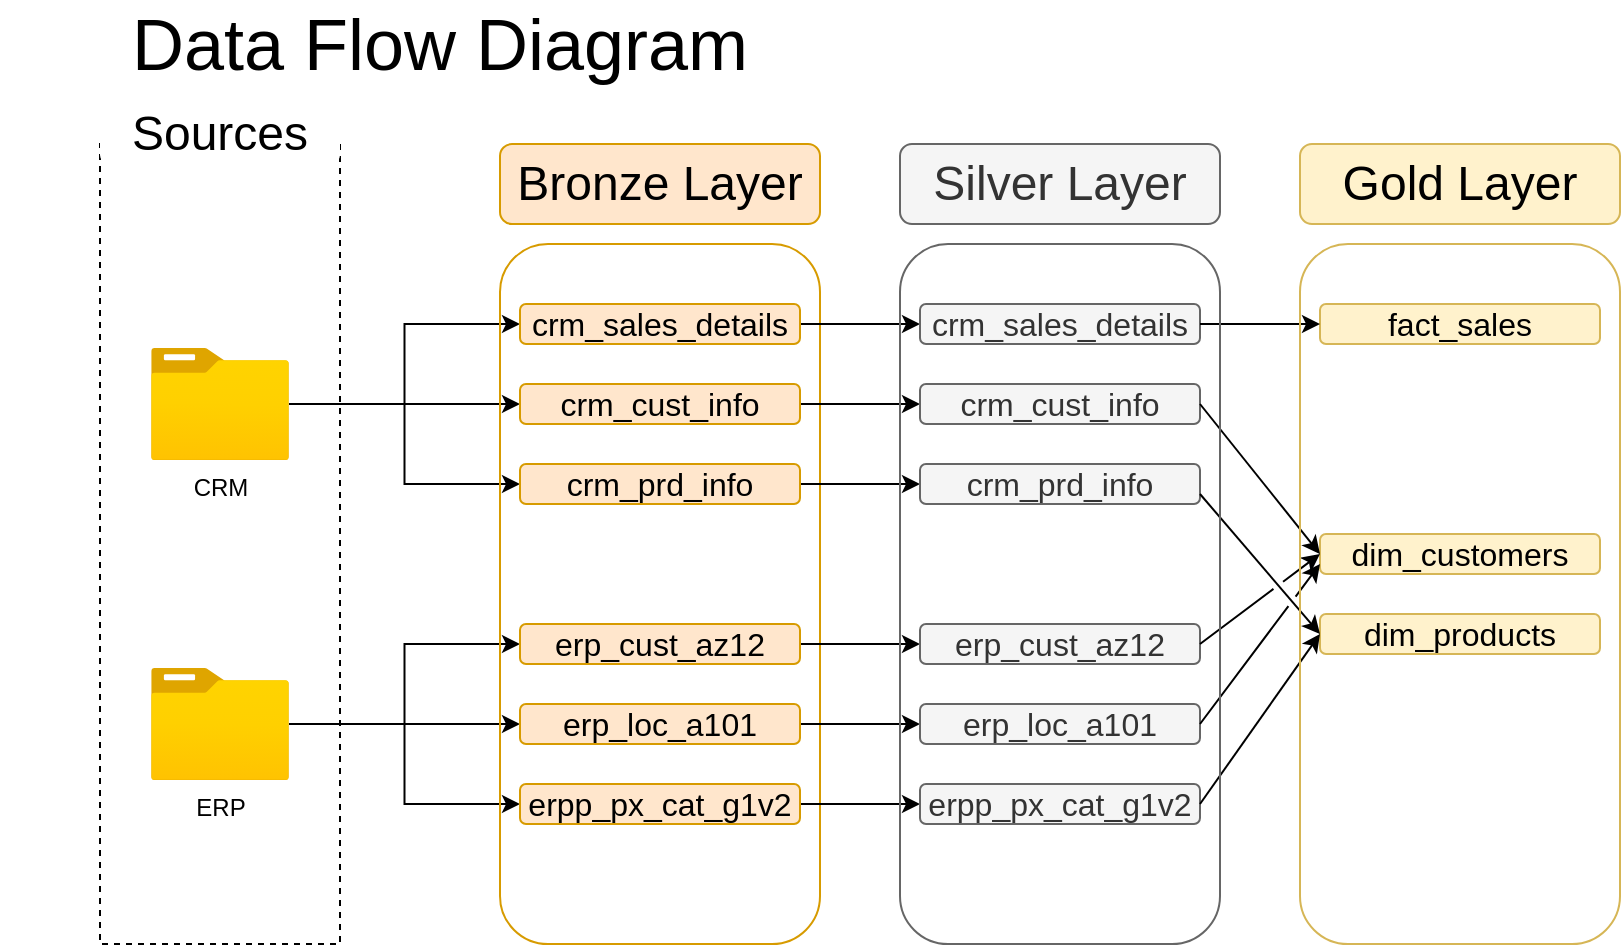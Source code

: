 <mxfile version="28.1.0">
  <diagram name="Page-1" id="PPTvE273R6e3oO6PtxKX">
    <mxGraphModel dx="1892" dy="527" grid="1" gridSize="10" guides="1" tooltips="1" connect="1" arrows="1" fold="1" page="1" pageScale="1" pageWidth="850" pageHeight="1100" math="0" shadow="0">
      <root>
        <mxCell id="0" />
        <mxCell id="1" parent="0" />
        <mxCell id="JevYdN5PD1GzVJX0ecLo-1" value="" style="rounded=0;whiteSpace=wrap;html=1;fillColor=none;dashed=1;" parent="1" vertex="1">
          <mxGeometry x="-800" y="80" width="120" height="400" as="geometry" />
        </mxCell>
        <mxCell id="JevYdN5PD1GzVJX0ecLo-2" value="&lt;font style=&quot;font-size: 36px;&quot;&gt;Data Flow Diagram&lt;/font&gt;" style="text;html=1;align=center;verticalAlign=middle;whiteSpace=wrap;rounded=0;" parent="1" vertex="1">
          <mxGeometry x="-850" y="20" width="440" height="20" as="geometry" />
        </mxCell>
        <mxCell id="JevYdN5PD1GzVJX0ecLo-3" value="&lt;font style=&quot;font-size: 24px;&quot;&gt;Sources&lt;/font&gt;" style="rounded=1;whiteSpace=wrap;html=1;strokeColor=none;" parent="1" vertex="1">
          <mxGeometry x="-800" y="60" width="120" height="30" as="geometry" />
        </mxCell>
        <mxCell id="JevYdN5PD1GzVJX0ecLo-19" style="edgeStyle=orthogonalEdgeStyle;rounded=0;orthogonalLoop=1;jettySize=auto;html=1;entryX=0;entryY=0.5;entryDx=0;entryDy=0;" parent="1" source="JevYdN5PD1GzVJX0ecLo-4" target="JevYdN5PD1GzVJX0ecLo-8" edge="1">
          <mxGeometry relative="1" as="geometry" />
        </mxCell>
        <mxCell id="JevYdN5PD1GzVJX0ecLo-21" style="edgeStyle=orthogonalEdgeStyle;rounded=0;orthogonalLoop=1;jettySize=auto;html=1;" parent="1" source="JevYdN5PD1GzVJX0ecLo-4" target="JevYdN5PD1GzVJX0ecLo-10" edge="1">
          <mxGeometry relative="1" as="geometry" />
        </mxCell>
        <mxCell id="JevYdN5PD1GzVJX0ecLo-22" style="edgeStyle=orthogonalEdgeStyle;rounded=0;orthogonalLoop=1;jettySize=auto;html=1;entryX=0;entryY=0.5;entryDx=0;entryDy=0;" parent="1" source="JevYdN5PD1GzVJX0ecLo-4" target="JevYdN5PD1GzVJX0ecLo-9" edge="1">
          <mxGeometry relative="1" as="geometry" />
        </mxCell>
        <mxCell id="JevYdN5PD1GzVJX0ecLo-4" value="CRM" style="image;aspect=fixed;html=1;points=[];align=center;fontSize=12;image=img/lib/azure2/general/Folder_Blank.svg;" parent="1" vertex="1">
          <mxGeometry x="-774.5" y="182" width="69" height="56.0" as="geometry" />
        </mxCell>
        <mxCell id="JevYdN5PD1GzVJX0ecLo-28" style="edgeStyle=orthogonalEdgeStyle;rounded=0;orthogonalLoop=1;jettySize=auto;html=1;entryX=0;entryY=0.5;entryDx=0;entryDy=0;" parent="1" source="JevYdN5PD1GzVJX0ecLo-5" target="JevYdN5PD1GzVJX0ecLo-23" edge="1">
          <mxGeometry relative="1" as="geometry" />
        </mxCell>
        <mxCell id="JevYdN5PD1GzVJX0ecLo-29" style="edgeStyle=orthogonalEdgeStyle;rounded=0;orthogonalLoop=1;jettySize=auto;html=1;" parent="1" source="JevYdN5PD1GzVJX0ecLo-5" target="JevYdN5PD1GzVJX0ecLo-24" edge="1">
          <mxGeometry relative="1" as="geometry" />
        </mxCell>
        <mxCell id="JevYdN5PD1GzVJX0ecLo-30" style="edgeStyle=orthogonalEdgeStyle;rounded=0;orthogonalLoop=1;jettySize=auto;html=1;entryX=0;entryY=0.5;entryDx=0;entryDy=0;" parent="1" source="JevYdN5PD1GzVJX0ecLo-5" target="JevYdN5PD1GzVJX0ecLo-25" edge="1">
          <mxGeometry relative="1" as="geometry" />
        </mxCell>
        <mxCell id="JevYdN5PD1GzVJX0ecLo-5" value="ERP" style="image;aspect=fixed;html=1;points=[];align=center;fontSize=12;image=img/lib/azure2/general/Folder_Blank.svg;" parent="1" vertex="1">
          <mxGeometry x="-774.5" y="342" width="69" height="56.0" as="geometry" />
        </mxCell>
        <mxCell id="JevYdN5PD1GzVJX0ecLo-6" value="" style="rounded=1;whiteSpace=wrap;html=1;fillColor=none;strokeColor=#d79b00;" parent="1" vertex="1">
          <mxGeometry x="-600" y="130" width="160" height="350" as="geometry" />
        </mxCell>
        <mxCell id="JevYdN5PD1GzVJX0ecLo-7" value="&lt;font style=&quot;font-size: 24px;&quot;&gt;Bronze Layer&lt;/font&gt;" style="rounded=1;whiteSpace=wrap;html=1;fillColor=#ffe6cc;strokeColor=#d79b00;" parent="1" vertex="1">
          <mxGeometry x="-600" y="80" width="160" height="40" as="geometry" />
        </mxCell>
        <mxCell id="7iwy5B6egX9SLGxtFW_F-31" style="edgeStyle=orthogonalEdgeStyle;rounded=0;orthogonalLoop=1;jettySize=auto;html=1;entryX=0;entryY=0.5;entryDx=0;entryDy=0;" edge="1" parent="1" source="JevYdN5PD1GzVJX0ecLo-8" target="7iwy5B6egX9SLGxtFW_F-1">
          <mxGeometry relative="1" as="geometry" />
        </mxCell>
        <mxCell id="JevYdN5PD1GzVJX0ecLo-8" value="&lt;font style=&quot;font-size: 16px;&quot;&gt;crm_sales_details&lt;/font&gt;" style="rounded=1;whiteSpace=wrap;html=1;fillColor=#ffe6cc;strokeColor=#d79b00;" parent="1" vertex="1">
          <mxGeometry x="-590" y="160" width="140" height="20" as="geometry" />
        </mxCell>
        <mxCell id="7iwy5B6egX9SLGxtFW_F-35" style="edgeStyle=orthogonalEdgeStyle;rounded=0;orthogonalLoop=1;jettySize=auto;html=1;entryX=0;entryY=0.5;entryDx=0;entryDy=0;" edge="1" parent="1" source="JevYdN5PD1GzVJX0ecLo-9" target="7iwy5B6egX9SLGxtFW_F-2">
          <mxGeometry relative="1" as="geometry" />
        </mxCell>
        <mxCell id="JevYdN5PD1GzVJX0ecLo-9" value="&lt;font style=&quot;font-size: 16px;&quot;&gt;crm_prd_info&lt;/font&gt;" style="rounded=1;whiteSpace=wrap;html=1;fillColor=#ffe6cc;strokeColor=#d79b00;" parent="1" vertex="1">
          <mxGeometry x="-590" y="240" width="140" height="20" as="geometry" />
        </mxCell>
        <mxCell id="7iwy5B6egX9SLGxtFW_F-32" value="" style="edgeStyle=orthogonalEdgeStyle;rounded=0;orthogonalLoop=1;jettySize=auto;html=1;" edge="1" parent="1" source="JevYdN5PD1GzVJX0ecLo-10" target="7iwy5B6egX9SLGxtFW_F-3">
          <mxGeometry relative="1" as="geometry" />
        </mxCell>
        <mxCell id="JevYdN5PD1GzVJX0ecLo-10" value="&lt;font style=&quot;font-size: 16px;&quot;&gt;crm_cust_info&lt;/font&gt;" style="rounded=1;whiteSpace=wrap;html=1;fillColor=#ffe6cc;strokeColor=#d79b00;" parent="1" vertex="1">
          <mxGeometry x="-590" y="200" width="140" height="20" as="geometry" />
        </mxCell>
        <mxCell id="7iwy5B6egX9SLGxtFW_F-36" style="edgeStyle=orthogonalEdgeStyle;rounded=0;orthogonalLoop=1;jettySize=auto;html=1;entryX=0;entryY=0.5;entryDx=0;entryDy=0;" edge="1" parent="1" source="JevYdN5PD1GzVJX0ecLo-23" target="7iwy5B6egX9SLGxtFW_F-4">
          <mxGeometry relative="1" as="geometry" />
        </mxCell>
        <mxCell id="JevYdN5PD1GzVJX0ecLo-23" value="&lt;font style=&quot;font-size: 16px;&quot;&gt;erp_cust_az12&lt;/font&gt;" style="rounded=1;whiteSpace=wrap;html=1;fillColor=#ffe6cc;strokeColor=#d79b00;" parent="1" vertex="1">
          <mxGeometry x="-590" y="320" width="140" height="20" as="geometry" />
        </mxCell>
        <mxCell id="7iwy5B6egX9SLGxtFW_F-37" style="edgeStyle=orthogonalEdgeStyle;rounded=0;orthogonalLoop=1;jettySize=auto;html=1;entryX=0;entryY=0.5;entryDx=0;entryDy=0;" edge="1" parent="1" source="JevYdN5PD1GzVJX0ecLo-24" target="7iwy5B6egX9SLGxtFW_F-5">
          <mxGeometry relative="1" as="geometry" />
        </mxCell>
        <mxCell id="JevYdN5PD1GzVJX0ecLo-24" value="&lt;font style=&quot;font-size: 16px;&quot;&gt;erp_loc_a101&lt;/font&gt;" style="rounded=1;whiteSpace=wrap;html=1;fillColor=#ffe6cc;strokeColor=#d79b00;" parent="1" vertex="1">
          <mxGeometry x="-590" y="360" width="140" height="20" as="geometry" />
        </mxCell>
        <mxCell id="7iwy5B6egX9SLGxtFW_F-38" style="edgeStyle=orthogonalEdgeStyle;rounded=0;orthogonalLoop=1;jettySize=auto;html=1;entryX=0;entryY=0.5;entryDx=0;entryDy=0;" edge="1" parent="1" source="JevYdN5PD1GzVJX0ecLo-25" target="7iwy5B6egX9SLGxtFW_F-6">
          <mxGeometry relative="1" as="geometry" />
        </mxCell>
        <mxCell id="JevYdN5PD1GzVJX0ecLo-25" value="&lt;font style=&quot;font-size: 16px;&quot;&gt;erpp_px_cat_g1v2&lt;/font&gt;" style="rounded=1;whiteSpace=wrap;html=1;fillColor=#ffe6cc;strokeColor=#d79b00;" parent="1" vertex="1">
          <mxGeometry x="-590" y="400" width="140" height="20" as="geometry" />
        </mxCell>
        <mxCell id="7iwy5B6egX9SLGxtFW_F-1" value="&lt;font style=&quot;font-size: 16px;&quot;&gt;crm_sales_details&lt;/font&gt;" style="rounded=1;whiteSpace=wrap;html=1;fillColor=#f5f5f5;strokeColor=#666666;fontColor=#333333;" vertex="1" parent="1">
          <mxGeometry x="-390" y="160" width="140" height="20" as="geometry" />
        </mxCell>
        <mxCell id="7iwy5B6egX9SLGxtFW_F-2" value="&lt;font style=&quot;font-size: 16px;&quot;&gt;crm_prd_info&lt;/font&gt;" style="rounded=1;whiteSpace=wrap;html=1;fillColor=#f5f5f5;strokeColor=#666666;fontColor=#333333;" vertex="1" parent="1">
          <mxGeometry x="-390" y="240" width="140" height="20" as="geometry" />
        </mxCell>
        <mxCell id="7iwy5B6egX9SLGxtFW_F-3" value="&lt;font style=&quot;font-size: 16px;&quot;&gt;crm_cust_info&lt;/font&gt;" style="rounded=1;whiteSpace=wrap;html=1;fillColor=#f5f5f5;strokeColor=#666666;fontColor=#333333;" vertex="1" parent="1">
          <mxGeometry x="-390" y="200" width="140" height="20" as="geometry" />
        </mxCell>
        <mxCell id="7iwy5B6egX9SLGxtFW_F-4" value="&lt;font style=&quot;font-size: 16px;&quot;&gt;erp_cust_az12&lt;/font&gt;" style="rounded=1;whiteSpace=wrap;html=1;fillColor=#f5f5f5;strokeColor=#666666;fontColor=#333333;" vertex="1" parent="1">
          <mxGeometry x="-390" y="320" width="140" height="20" as="geometry" />
        </mxCell>
        <mxCell id="7iwy5B6egX9SLGxtFW_F-5" value="&lt;font style=&quot;font-size: 16px;&quot;&gt;erp_loc_a101&lt;/font&gt;" style="rounded=1;whiteSpace=wrap;html=1;fillColor=#f5f5f5;strokeColor=#666666;fontColor=#333333;" vertex="1" parent="1">
          <mxGeometry x="-390" y="360" width="140" height="20" as="geometry" />
        </mxCell>
        <mxCell id="7iwy5B6egX9SLGxtFW_F-6" value="&lt;font style=&quot;font-size: 16px;&quot;&gt;erpp_px_cat_g1v2&lt;/font&gt;" style="rounded=1;whiteSpace=wrap;html=1;fillColor=#f5f5f5;strokeColor=#666666;fontColor=#333333;" vertex="1" parent="1">
          <mxGeometry x="-390" y="400" width="140" height="20" as="geometry" />
        </mxCell>
        <mxCell id="7iwy5B6egX9SLGxtFW_F-7" value="&lt;font style=&quot;font-size: 24px;&quot;&gt;Silver Layer&lt;/font&gt;" style="rounded=1;whiteSpace=wrap;html=1;fillColor=#f5f5f5;strokeColor=#666666;fontColor=#333333;" vertex="1" parent="1">
          <mxGeometry x="-400" y="80" width="160" height="40" as="geometry" />
        </mxCell>
        <mxCell id="7iwy5B6egX9SLGxtFW_F-17" value="&lt;font style=&quot;font-size: 16px;&quot;&gt;fact_sales&lt;/font&gt;" style="rounded=1;whiteSpace=wrap;html=1;fillColor=#fff2cc;strokeColor=#d6b656;" vertex="1" parent="1">
          <mxGeometry x="-190" y="160" width="140" height="20" as="geometry" />
        </mxCell>
        <mxCell id="7iwy5B6egX9SLGxtFW_F-18" value="&lt;font style=&quot;font-size: 16px;&quot;&gt;dim_products&lt;/font&gt;" style="rounded=1;whiteSpace=wrap;html=1;fillColor=#fff2cc;strokeColor=#d6b656;" vertex="1" parent="1">
          <mxGeometry x="-190" y="315" width="140" height="20" as="geometry" />
        </mxCell>
        <mxCell id="7iwy5B6egX9SLGxtFW_F-19" value="&lt;font style=&quot;font-size: 16px;&quot;&gt;dim_customers&lt;/font&gt;" style="rounded=1;whiteSpace=wrap;html=1;fillColor=#fff2cc;strokeColor=#d6b656;" vertex="1" parent="1">
          <mxGeometry x="-190" y="275" width="140" height="20" as="geometry" />
        </mxCell>
        <mxCell id="7iwy5B6egX9SLGxtFW_F-23" value="&lt;font style=&quot;font-size: 24px;&quot;&gt;Gold Layer&lt;/font&gt;" style="rounded=1;whiteSpace=wrap;html=1;fillColor=#fff2cc;strokeColor=#d6b656;" vertex="1" parent="1">
          <mxGeometry x="-200" y="80" width="160" height="40" as="geometry" />
        </mxCell>
        <mxCell id="7iwy5B6egX9SLGxtFW_F-43" value="" style="endArrow=classic;html=1;rounded=0;entryX=0;entryY=0.5;entryDx=0;entryDy=0;" edge="1" parent="1" target="7iwy5B6egX9SLGxtFW_F-17">
          <mxGeometry width="50" height="50" relative="1" as="geometry">
            <mxPoint x="-250" y="170" as="sourcePoint" />
            <mxPoint x="-200" y="120" as="targetPoint" />
          </mxGeometry>
        </mxCell>
        <mxCell id="7iwy5B6egX9SLGxtFW_F-44" value="" style="endArrow=classic;html=1;rounded=0;exitX=1;exitY=0.5;exitDx=0;exitDy=0;entryX=0;entryY=0.5;entryDx=0;entryDy=0;jumpStyle=gap;" edge="1" parent="1" source="7iwy5B6egX9SLGxtFW_F-3" target="7iwy5B6egX9SLGxtFW_F-19">
          <mxGeometry width="50" height="50" relative="1" as="geometry">
            <mxPoint x="-240" y="240" as="sourcePoint" />
            <mxPoint x="-190" y="190" as="targetPoint" />
          </mxGeometry>
        </mxCell>
        <mxCell id="7iwy5B6egX9SLGxtFW_F-45" value="" style="endArrow=classic;html=1;rounded=0;exitX=1;exitY=0.75;exitDx=0;exitDy=0;entryX=0;entryY=0.5;entryDx=0;entryDy=0;jumpStyle=gap;" edge="1" parent="1" source="7iwy5B6egX9SLGxtFW_F-2" target="7iwy5B6egX9SLGxtFW_F-18">
          <mxGeometry width="50" height="50" relative="1" as="geometry">
            <mxPoint x="-160" y="390" as="sourcePoint" />
            <mxPoint x="-110" y="340" as="targetPoint" />
          </mxGeometry>
        </mxCell>
        <mxCell id="7iwy5B6egX9SLGxtFW_F-46" value="" style="endArrow=classic;html=1;rounded=0;entryX=0;entryY=0.5;entryDx=0;entryDy=0;exitX=1;exitY=0.5;exitDx=0;exitDy=0;jumpStyle=gap;" edge="1" parent="1" source="7iwy5B6egX9SLGxtFW_F-4" target="7iwy5B6egX9SLGxtFW_F-19">
          <mxGeometry width="50" height="50" relative="1" as="geometry">
            <mxPoint x="-220" y="450" as="sourcePoint" />
            <mxPoint x="-170" y="400" as="targetPoint" />
          </mxGeometry>
        </mxCell>
        <mxCell id="7iwy5B6egX9SLGxtFW_F-47" value="" style="endArrow=classic;html=1;rounded=0;exitX=1;exitY=0.5;exitDx=0;exitDy=0;jumpStyle=gap;" edge="1" parent="1" source="7iwy5B6egX9SLGxtFW_F-5">
          <mxGeometry width="50" height="50" relative="1" as="geometry">
            <mxPoint x="-120" y="460" as="sourcePoint" />
            <mxPoint x="-190" y="290" as="targetPoint" />
          </mxGeometry>
        </mxCell>
        <mxCell id="7iwy5B6egX9SLGxtFW_F-48" value="" style="endArrow=classic;html=1;rounded=0;exitX=1;exitY=0.5;exitDx=0;exitDy=0;jumpStyle=gap;" edge="1" parent="1" source="7iwy5B6egX9SLGxtFW_F-6">
          <mxGeometry width="50" height="50" relative="1" as="geometry">
            <mxPoint x="-200" y="430" as="sourcePoint" />
            <mxPoint x="-190" y="325" as="targetPoint" />
          </mxGeometry>
        </mxCell>
        <mxCell id="7iwy5B6egX9SLGxtFW_F-49" value="" style="rounded=1;whiteSpace=wrap;html=1;fillColor=none;strokeColor=#666666;fontColor=#333333;" vertex="1" parent="1">
          <mxGeometry x="-400" y="130" width="160" height="350" as="geometry" />
        </mxCell>
        <mxCell id="7iwy5B6egX9SLGxtFW_F-50" value="" style="rounded=1;whiteSpace=wrap;html=1;fillColor=none;strokeColor=#d6b656;" vertex="1" parent="1">
          <mxGeometry x="-200" y="130" width="160" height="350" as="geometry" />
        </mxCell>
      </root>
    </mxGraphModel>
  </diagram>
</mxfile>

